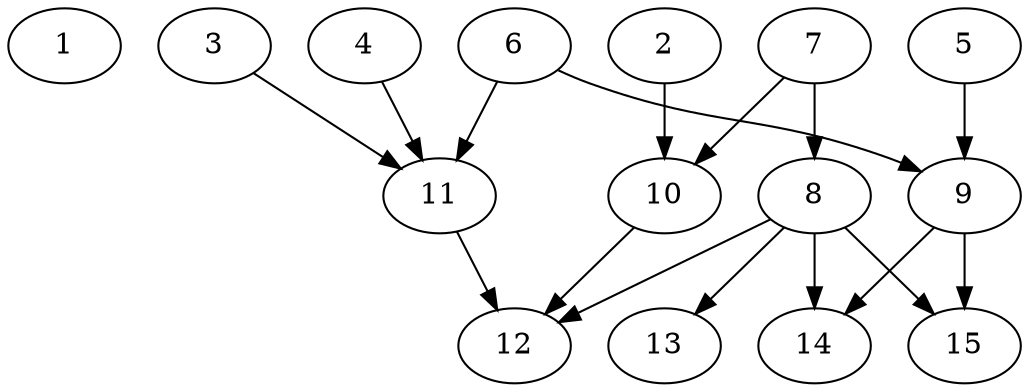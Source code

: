 // DAG automatically generated by daggen at Thu Oct  3 13:59:27 2019
// ./daggen --dot -n 15 --ccr 0.5 --fat 0.7 --regular 0.7 --density 0.6 --mindata 5242880 --maxdata 52428800 
digraph G {
  1 [size="74942464", alpha="0.17", expect_size="37471232"] 
  2 [size="86556672", alpha="0.00", expect_size="43278336"] 
  2 -> 10 [size ="43278336"]
  3 [size="26116096", alpha="0.14", expect_size="13058048"] 
  3 -> 11 [size ="13058048"]
  4 [size="73218048", alpha="0.08", expect_size="36609024"] 
  4 -> 11 [size ="36609024"]
  5 [size="11640832", alpha="0.10", expect_size="5820416"] 
  5 -> 9 [size ="5820416"]
  6 [size="99213312", alpha="0.02", expect_size="49606656"] 
  6 -> 9 [size ="49606656"]
  6 -> 11 [size ="49606656"]
  7 [size="49467392", alpha="0.03", expect_size="24733696"] 
  7 -> 8 [size ="24733696"]
  7 -> 10 [size ="24733696"]
  8 [size="19017728", alpha="0.14", expect_size="9508864"] 
  8 -> 12 [size ="9508864"]
  8 -> 13 [size ="9508864"]
  8 -> 14 [size ="9508864"]
  8 -> 15 [size ="9508864"]
  9 [size="99100672", alpha="0.09", expect_size="49550336"] 
  9 -> 14 [size ="49550336"]
  9 -> 15 [size ="49550336"]
  10 [size="79323136", alpha="0.14", expect_size="39661568"] 
  10 -> 12 [size ="39661568"]
  11 [size="40294400", alpha="0.08", expect_size="20147200"] 
  11 -> 12 [size ="20147200"]
  12 [size="27686912", alpha="0.05", expect_size="13843456"] 
  13 [size="29696000", alpha="0.03", expect_size="14848000"] 
  14 [size="94347264", alpha="0.19", expect_size="47173632"] 
  15 [size="35442688", alpha="0.06", expect_size="17721344"] 
}
